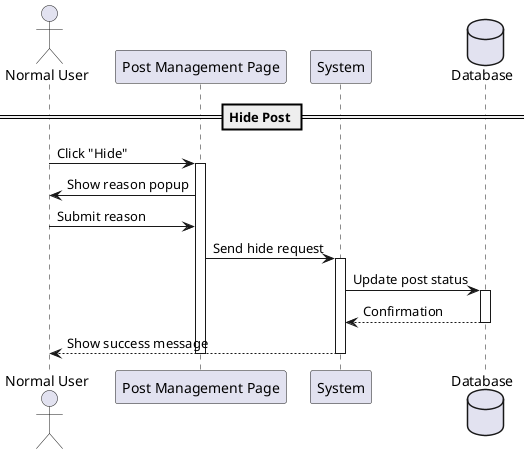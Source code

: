@startuml
actor "Normal User" as NormalUser
participant "Post Management Page" as PostPage
participant System
database Database

== Hide Post ==
NormalUser -> PostPage : Click "Hide"
activate PostPage
PostPage -> NormalUser : Show reason popup
NormalUser -> PostPage : Submit reason
PostPage -> System : Send hide request
activate System
System -> Database : Update post status
activate Database
Database --> System : Confirmation
deactivate Database
System --> NormalUser : Show success message
deactivate System
deactivate PostPage
@enduml
